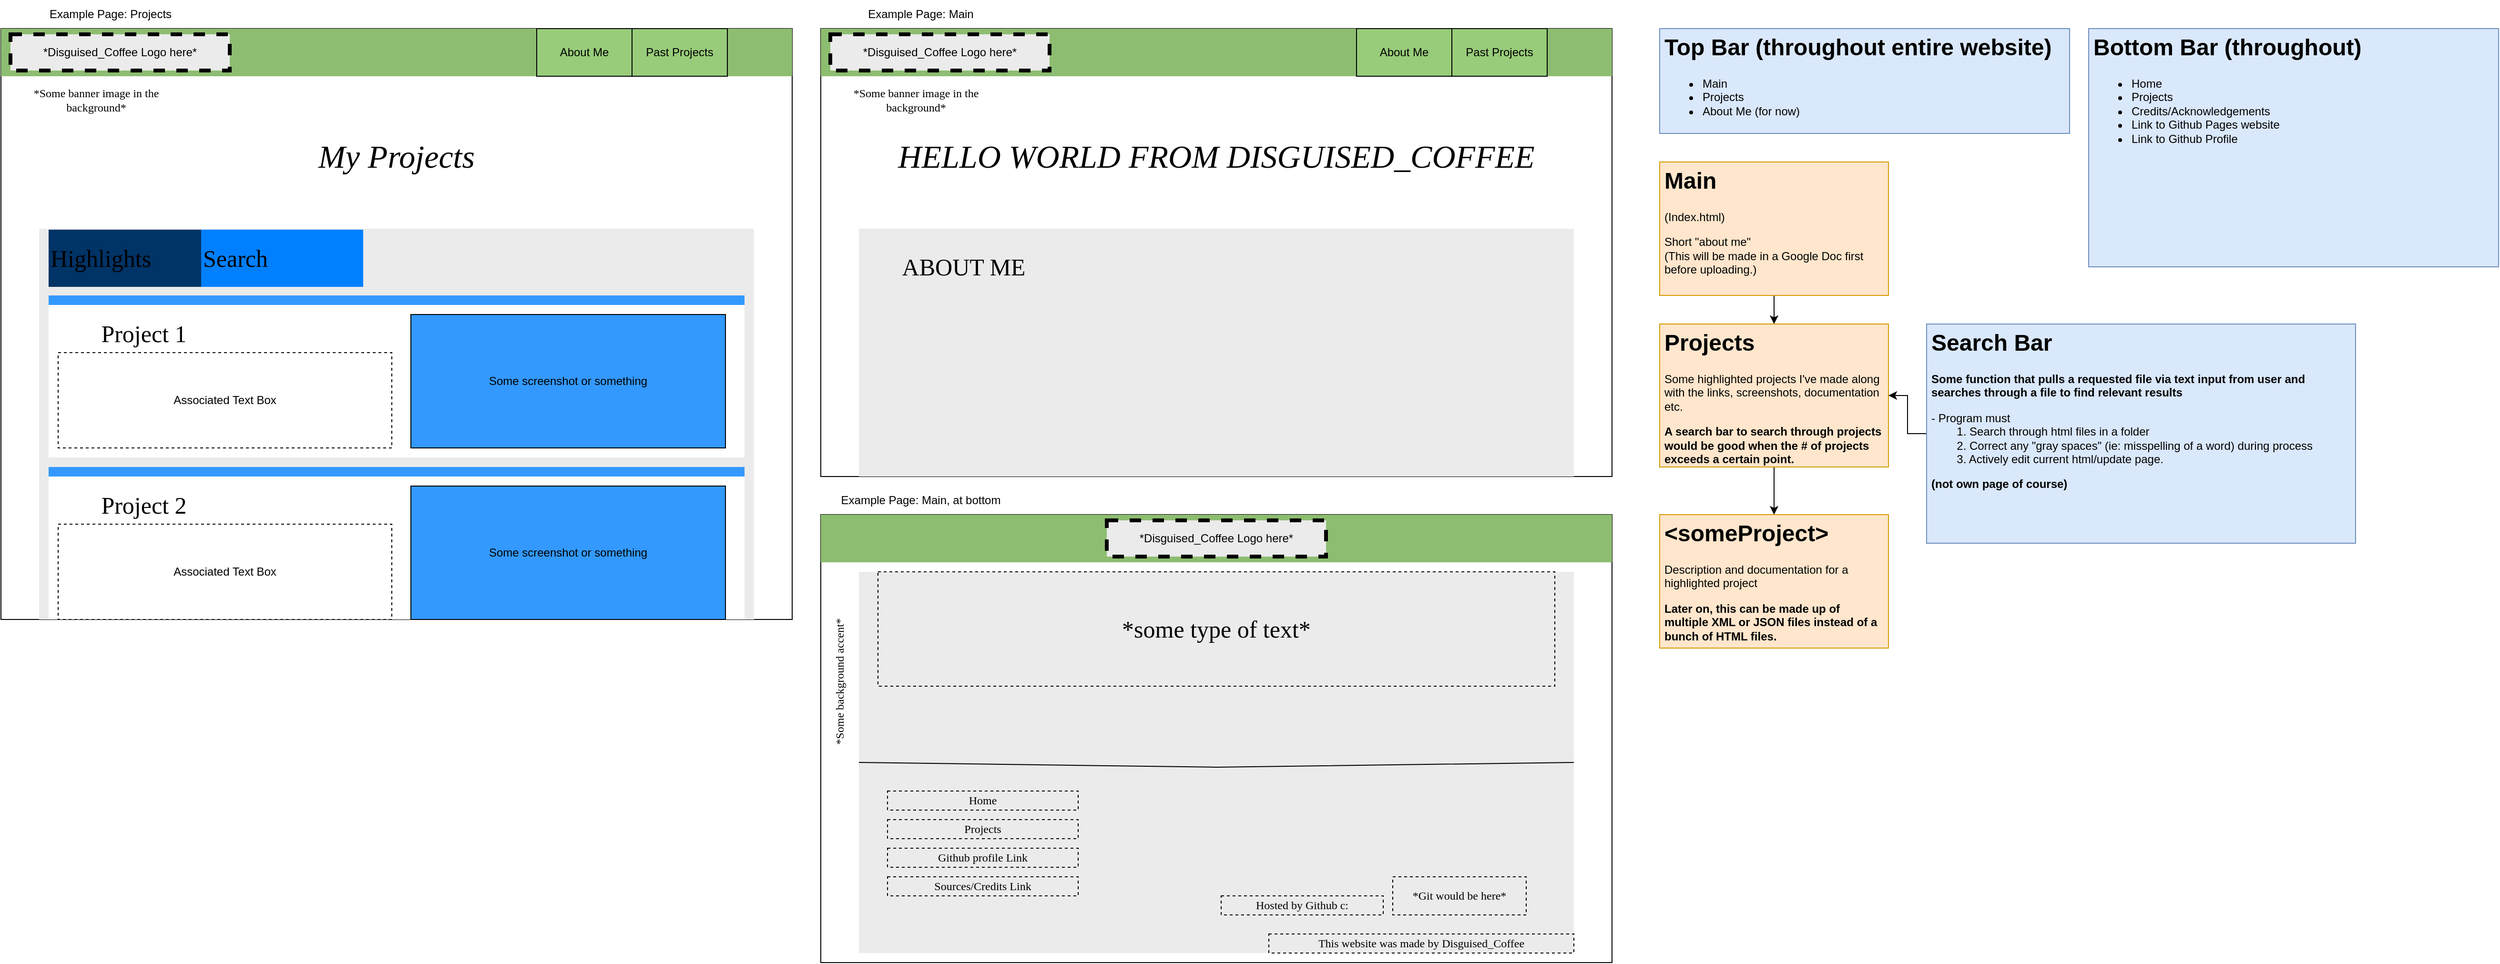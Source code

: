 <mxfile version="20.0.4" type="device"><diagram id="WnqfSB484OQzPaE6BIPi" name="Page-1"><mxGraphModel dx="2550" dy="433" grid="1" gridSize="10" guides="1" tooltips="1" connect="1" arrows="1" fold="1" page="1" pageScale="1" pageWidth="850" pageHeight="1100" math="0" shadow="0"><root><mxCell id="0"/><mxCell id="1" parent="0"/><mxCell id="F6RqxZbX6CIhG7JvjgsZ-3" style="edgeStyle=orthogonalEdgeStyle;rounded=0;orthogonalLoop=1;jettySize=auto;html=1;exitX=0.5;exitY=1;exitDx=0;exitDy=0;entryX=0.5;entryY=0;entryDx=0;entryDy=0;" parent="1" source="GCm6QlJrfsf-huN6kdsp-1" target="GCm6QlJrfsf-huN6kdsp-2" edge="1"><mxGeometry relative="1" as="geometry"/></mxCell><mxCell id="GCm6QlJrfsf-huN6kdsp-1" value="&lt;h1&gt;Main&lt;/h1&gt;&lt;p&gt;(Index.html)&lt;br&gt;&lt;/p&gt;&lt;p&gt;Short &quot;about me&quot;&lt;br&gt;(This will be made in a Google Doc first before uploading.)&lt;/p&gt;" style="text;html=1;strokeColor=#d79b00;fillColor=#ffe6cc;spacing=5;spacingTop=-20;whiteSpace=wrap;overflow=hidden;rounded=0;" parent="1" vertex="1"><mxGeometry x="50" y="180" width="240" height="140" as="geometry"/></mxCell><mxCell id="F6RqxZbX6CIhG7JvjgsZ-4" style="edgeStyle=orthogonalEdgeStyle;rounded=0;orthogonalLoop=1;jettySize=auto;html=1;exitX=0.5;exitY=1;exitDx=0;exitDy=0;" parent="1" source="GCm6QlJrfsf-huN6kdsp-2" target="F6RqxZbX6CIhG7JvjgsZ-2" edge="1"><mxGeometry relative="1" as="geometry"/></mxCell><mxCell id="GCm6QlJrfsf-huN6kdsp-2" value="&lt;h1&gt;Projects&lt;/h1&gt;&lt;p&gt;Some highlighted projects I've made along with the links, screenshots, documentation etc.&lt;/p&gt;&lt;p&gt;&lt;b&gt;A search bar to search through projects would be good when the # of projects exceeds a certain point.&lt;/b&gt;&lt;/p&gt;&lt;p&gt;&lt;br&gt;&lt;/p&gt;" style="text;html=1;strokeColor=#d79b00;fillColor=#ffe6cc;spacing=5;spacingTop=-20;whiteSpace=wrap;overflow=hidden;rounded=0;" parent="1" vertex="1"><mxGeometry x="50" y="350" width="240" height="150" as="geometry"/></mxCell><mxCell id="F6RqxZbX6CIhG7JvjgsZ-1" value="&lt;h1&gt;Top Bar (throughout entire website)&lt;/h1&gt;&lt;p&gt;&lt;/p&gt;&lt;ul&gt;&lt;li&gt;Main&lt;/li&gt;&lt;li&gt;Projects&lt;/li&gt;&lt;li&gt;About Me (for now)&lt;/li&gt;&lt;/ul&gt;&lt;p&gt;&lt;/p&gt;" style="text;html=1;strokeColor=#6c8ebf;fillColor=#dae8fc;spacing=5;spacingTop=-20;whiteSpace=wrap;overflow=hidden;rounded=0;" parent="1" vertex="1"><mxGeometry x="50" y="40" width="430" height="110" as="geometry"/></mxCell><mxCell id="F6RqxZbX6CIhG7JvjgsZ-2" value="&lt;h1&gt;&amp;lt;someProject&amp;gt;&lt;/h1&gt;&lt;p&gt;Description and documentation for a highlighted project&lt;/p&gt;&lt;p&gt;&lt;b&gt;Later on, this can be made up of multiple XML or JSON files instead of a bunch of HTML files.&lt;/b&gt;&lt;/p&gt;" style="text;html=1;strokeColor=#d79b00;fillColor=#ffe6cc;spacing=5;spacingTop=-20;whiteSpace=wrap;overflow=hidden;rounded=0;" parent="1" vertex="1"><mxGeometry x="50" y="550" width="240" height="140" as="geometry"/></mxCell><mxCell id="F6RqxZbX6CIhG7JvjgsZ-6" value="" style="rounded=0;whiteSpace=wrap;html=1;" parent="1" vertex="1"><mxGeometry x="-830" y="40" width="830" height="470" as="geometry"/></mxCell><mxCell id="F6RqxZbX6CIhG7JvjgsZ-7" value="Example Page: Main" style="text;html=1;strokeColor=none;fillColor=none;align=center;verticalAlign=middle;whiteSpace=wrap;rounded=0;" parent="1" vertex="1"><mxGeometry x="-820" y="10" width="190" height="30" as="geometry"/></mxCell><mxCell id="F6RqxZbX6CIhG7JvjgsZ-8" value="" style="rounded=0;whiteSpace=wrap;html=1;fillColor=#8DBD71;strokeColor=none;" parent="1" vertex="1"><mxGeometry x="-830" y="40" width="830" height="50" as="geometry"/></mxCell><mxCell id="F6RqxZbX6CIhG7JvjgsZ-9" value="*Disguised_Coffee Logo here*" style="rounded=0;whiteSpace=wrap;html=1;fillColor=#EBEBEB;dashed=1;strokeWidth=4;" parent="1" vertex="1"><mxGeometry x="-820" y="46" width="230" height="38" as="geometry"/></mxCell><mxCell id="F6RqxZbX6CIhG7JvjgsZ-10" value="About Me" style="rounded=0;whiteSpace=wrap;html=1;fillColor=#98CC7A;strokeColor=default;" parent="1" vertex="1"><mxGeometry x="-268" y="40" width="100" height="50" as="geometry"/></mxCell><mxCell id="F6RqxZbX6CIhG7JvjgsZ-11" value="Past Projects" style="rounded=0;whiteSpace=wrap;html=1;fillColor=#98CC7A;strokeColor=default;" parent="1" vertex="1"><mxGeometry x="-168" y="40" width="100" height="50" as="geometry"/></mxCell><mxCell id="F6RqxZbX6CIhG7JvjgsZ-13" value="" style="rounded=0;whiteSpace=wrap;html=1;dashed=1;strokeColor=none;strokeWidth=4;fillColor=#EBEBEB;" parent="1" vertex="1"><mxGeometry x="-790" y="250" width="750" height="260" as="geometry"/></mxCell><mxCell id="F6RqxZbX6CIhG7JvjgsZ-14" value="&lt;h1&gt;&lt;font size=&quot;1&quot; style=&quot;font-weight: normal;&quot; face=&quot;Verdana&quot;&gt;&lt;i style=&quot;font-size: 34px;&quot;&gt;HELLO WORLD FROM DISGUISED_COFFEE&lt;/i&gt;&lt;/font&gt;&lt;/h1&gt;" style="text;html=1;strokeColor=none;fillColor=none;align=center;verticalAlign=middle;whiteSpace=wrap;rounded=0;dashed=1;" parent="1" vertex="1"><mxGeometry x="-805" y="140" width="780" height="70" as="geometry"/></mxCell><mxCell id="F6RqxZbX6CIhG7JvjgsZ-15" value="*Some banner image in the background*" style="text;html=1;strokeColor=none;fillColor=none;align=center;verticalAlign=middle;whiteSpace=wrap;rounded=0;dashed=1;fontFamily=Tahoma;" parent="1" vertex="1"><mxGeometry x="-810" y="100" width="160" height="30" as="geometry"/></mxCell><mxCell id="F6RqxZbX6CIhG7JvjgsZ-16" value="&lt;font style=&quot;font-size: 25px;&quot;&gt;ABOUT ME&lt;/font&gt;" style="text;html=1;strokeColor=none;fillColor=none;align=center;verticalAlign=middle;whiteSpace=wrap;rounded=0;dashed=1;fontFamily=Verdana;" parent="1" vertex="1"><mxGeometry x="-780" y="260" width="200" height="60" as="geometry"/></mxCell><mxCell id="F6RqxZbX6CIhG7JvjgsZ-17" value="" style="rounded=0;whiteSpace=wrap;html=1;" parent="1" vertex="1"><mxGeometry x="-830" y="550" width="830" height="470" as="geometry"/></mxCell><mxCell id="F6RqxZbX6CIhG7JvjgsZ-18" value="Example Page: Main, at bottom" style="text;html=1;strokeColor=none;fillColor=none;align=center;verticalAlign=middle;whiteSpace=wrap;rounded=0;" parent="1" vertex="1"><mxGeometry x="-820" y="520" width="190" height="30" as="geometry"/></mxCell><mxCell id="F6RqxZbX6CIhG7JvjgsZ-19" value="" style="rounded=0;whiteSpace=wrap;html=1;fillColor=#8DBD71;strokeColor=none;" parent="1" vertex="1"><mxGeometry x="-830" y="550" width="830" height="50" as="geometry"/></mxCell><mxCell id="F6RqxZbX6CIhG7JvjgsZ-20" value="*Disguised_Coffee Logo here*" style="rounded=0;whiteSpace=wrap;html=1;fillColor=#EBEBEB;dashed=1;strokeWidth=4;" parent="1" vertex="1"><mxGeometry x="-530" y="556" width="230" height="38" as="geometry"/></mxCell><mxCell id="F6RqxZbX6CIhG7JvjgsZ-23" value="" style="rounded=0;whiteSpace=wrap;html=1;dashed=1;strokeColor=none;strokeWidth=4;fillColor=#EBEBEB;" parent="1" vertex="1"><mxGeometry x="-790" y="610" width="750" height="400" as="geometry"/></mxCell><mxCell id="F6RqxZbX6CIhG7JvjgsZ-25" value="*Some background accent*" style="text;html=1;strokeColor=none;fillColor=none;align=center;verticalAlign=middle;whiteSpace=wrap;rounded=0;dashed=1;fontFamily=Tahoma;rotation=-90;" parent="1" vertex="1"><mxGeometry x="-890" y="710" width="160" height="30" as="geometry"/></mxCell><mxCell id="F6RqxZbX6CIhG7JvjgsZ-26" value="&lt;span style=&quot;font-size: 25px;&quot;&gt;*some type of text*&lt;/span&gt;" style="text;html=1;strokeColor=default;fillColor=none;align=center;verticalAlign=middle;whiteSpace=wrap;rounded=0;dashed=1;fontFamily=Verdana;" parent="1" vertex="1"><mxGeometry x="-770" y="610" width="710" height="120" as="geometry"/></mxCell><mxCell id="F6RqxZbX6CIhG7JvjgsZ-36" value="Sources/Credits Link" style="text;html=1;strokeColor=default;fillColor=none;align=center;verticalAlign=middle;whiteSpace=wrap;rounded=0;dashed=1;fontFamily=Verdana;" parent="1" vertex="1"><mxGeometry x="-760" y="930" width="200" height="20" as="geometry"/></mxCell><mxCell id="F6RqxZbX6CIhG7JvjgsZ-37" value="Github profile Link" style="text;html=1;strokeColor=default;fillColor=none;align=center;verticalAlign=middle;whiteSpace=wrap;rounded=0;dashed=1;fontFamily=Verdana;" parent="1" vertex="1"><mxGeometry x="-760" y="900" width="200" height="20" as="geometry"/></mxCell><mxCell id="F6RqxZbX6CIhG7JvjgsZ-39" value="" style="endArrow=none;html=1;rounded=0;fontFamily=Verdana;fontSize=14;exitX=0;exitY=0.5;exitDx=0;exitDy=0;entryX=1;entryY=0.5;entryDx=0;entryDy=0;" parent="1" source="F6RqxZbX6CIhG7JvjgsZ-23" target="F6RqxZbX6CIhG7JvjgsZ-23" edge="1"><mxGeometry width="50" height="50" relative="1" as="geometry"><mxPoint x="-450" y="890" as="sourcePoint"/><mxPoint x="-400" y="840" as="targetPoint"/><Array as="points"><mxPoint x="-415" y="815"/></Array></mxGeometry></mxCell><mxCell id="F6RqxZbX6CIhG7JvjgsZ-42" value="Hosted by Github c:" style="text;html=1;strokeColor=default;fillColor=none;align=center;verticalAlign=middle;whiteSpace=wrap;rounded=0;dashed=1;fontFamily=Verdana;" parent="1" vertex="1"><mxGeometry x="-410" y="950" width="170" height="20" as="geometry"/></mxCell><mxCell id="F6RqxZbX6CIhG7JvjgsZ-43" value="This website was made by Disguised_Coffee" style="text;html=1;strokeColor=default;fillColor=none;align=center;verticalAlign=middle;whiteSpace=wrap;rounded=0;dashed=1;fontFamily=Verdana;" parent="1" vertex="1"><mxGeometry x="-360" y="990" width="320" height="20" as="geometry"/></mxCell><mxCell id="F6RqxZbX6CIhG7JvjgsZ-44" value="*Git would be here*" style="text;html=1;strokeColor=default;fillColor=none;align=center;verticalAlign=middle;whiteSpace=wrap;rounded=0;dashed=1;fontFamily=Verdana;" parent="1" vertex="1"><mxGeometry x="-230" y="930" width="140" height="40" as="geometry"/></mxCell><mxCell id="_ho8cfQfeOJlB70ZZE2m-1" value="&lt;h1&gt;Bottom Bar (throughout)&lt;/h1&gt;&lt;p&gt;&lt;/p&gt;&lt;ul&gt;&lt;li&gt;Home&lt;/li&gt;&lt;li&gt;Projects&lt;/li&gt;&lt;li&gt;Credits/Acknowledgements&lt;/li&gt;&lt;li&gt;Link to Github Pages website&lt;/li&gt;&lt;li&gt;Link to Github Profile&lt;/li&gt;&lt;/ul&gt;&lt;p&gt;&lt;/p&gt;" style="text;html=1;strokeColor=#6c8ebf;fillColor=#dae8fc;spacing=5;spacingTop=-20;whiteSpace=wrap;overflow=hidden;rounded=0;" parent="1" vertex="1"><mxGeometry x="500" y="40" width="430" height="250" as="geometry"/></mxCell><mxCell id="_ho8cfQfeOJlB70ZZE2m-2" value="Home" style="text;html=1;strokeColor=default;fillColor=none;align=center;verticalAlign=middle;whiteSpace=wrap;rounded=0;dashed=1;fontFamily=Verdana;" parent="1" vertex="1"><mxGeometry x="-760" y="840" width="200" height="20" as="geometry"/></mxCell><mxCell id="_ho8cfQfeOJlB70ZZE2m-4" value="Projects" style="text;html=1;strokeColor=default;fillColor=none;align=center;verticalAlign=middle;whiteSpace=wrap;rounded=0;dashed=1;fontFamily=Verdana;" parent="1" vertex="1"><mxGeometry x="-760" y="870" width="200" height="20" as="geometry"/></mxCell><mxCell id="StL8XlICE2phU0DhjHmK-2" style="edgeStyle=orthogonalEdgeStyle;rounded=0;orthogonalLoop=1;jettySize=auto;html=1;exitX=0;exitY=0.5;exitDx=0;exitDy=0;entryX=1;entryY=0.5;entryDx=0;entryDy=0;" edge="1" parent="1" source="StL8XlICE2phU0DhjHmK-1" target="GCm6QlJrfsf-huN6kdsp-2"><mxGeometry relative="1" as="geometry"/></mxCell><mxCell id="StL8XlICE2phU0DhjHmK-1" value="&lt;h1&gt;Search Bar&lt;/h1&gt;&lt;p&gt;&lt;b&gt;Some function that pulls a requested file via text input from user and searches through a file to find relevant results&lt;/b&gt;&lt;/p&gt;&lt;p&gt;- Program must&lt;br&gt;&lt;span style=&quot;white-space: pre;&quot;&gt;&#9;&lt;/span&gt;1. Search through html files in a folder&lt;br&gt;&lt;span style=&quot;white-space: pre;&quot;&gt;&#9;&lt;/span&gt;2. Correct any &quot;gray spaces&quot; (ie: misspelling of a word) during process&lt;br&gt;&lt;span style=&quot;white-space: pre;&quot;&gt;&#9;&lt;/span&gt;3. Actively edit current html/update page.&lt;br&gt;&lt;/p&gt;&lt;p&gt;&lt;b&gt;(not own page of course)&lt;/b&gt;&lt;/p&gt;&lt;p&gt;&lt;b&gt;&lt;br&gt;&lt;/b&gt;&lt;/p&gt;" style="text;html=1;strokeColor=#6c8ebf;fillColor=#dae8fc;spacing=5;spacingTop=-20;whiteSpace=wrap;overflow=hidden;rounded=0;" vertex="1" parent="1"><mxGeometry x="330" y="350" width="450" height="230" as="geometry"/></mxCell><mxCell id="StL8XlICE2phU0DhjHmK-25" value="" style="rounded=0;whiteSpace=wrap;html=1;" vertex="1" parent="1"><mxGeometry x="-1690" y="40" width="830" height="620" as="geometry"/></mxCell><mxCell id="StL8XlICE2phU0DhjHmK-26" value="" style="rounded=0;whiteSpace=wrap;html=1;fillColor=#8DBD71;strokeColor=none;" vertex="1" parent="1"><mxGeometry x="-1690" y="40" width="830" height="50" as="geometry"/></mxCell><mxCell id="StL8XlICE2phU0DhjHmK-27" value="*Disguised_Coffee Logo here*" style="rounded=0;whiteSpace=wrap;html=1;fillColor=#EBEBEB;dashed=1;strokeWidth=4;" vertex="1" parent="1"><mxGeometry x="-1680" y="46" width="230" height="38" as="geometry"/></mxCell><mxCell id="StL8XlICE2phU0DhjHmK-28" value="About Me" style="rounded=0;whiteSpace=wrap;html=1;fillColor=#98CC7A;strokeColor=default;" vertex="1" parent="1"><mxGeometry x="-1128" y="40" width="100" height="50" as="geometry"/></mxCell><mxCell id="StL8XlICE2phU0DhjHmK-29" value="Past Projects" style="rounded=0;whiteSpace=wrap;html=1;fillColor=#98CC7A;strokeColor=default;" vertex="1" parent="1"><mxGeometry x="-1028" y="40" width="100" height="50" as="geometry"/></mxCell><mxCell id="StL8XlICE2phU0DhjHmK-30" value="" style="rounded=0;whiteSpace=wrap;html=1;dashed=1;strokeColor=none;strokeWidth=4;fillColor=#EBEBEB;" vertex="1" parent="1"><mxGeometry x="-1650" y="250" width="750" height="410" as="geometry"/></mxCell><mxCell id="StL8XlICE2phU0DhjHmK-31" value="&lt;h1&gt;&lt;font size=&quot;1&quot; style=&quot;font-weight: normal;&quot; face=&quot;Verdana&quot;&gt;&lt;i style=&quot;font-size: 34px;&quot;&gt;My Projects&lt;/i&gt;&lt;/font&gt;&lt;/h1&gt;" style="text;html=1;strokeColor=none;fillColor=none;align=center;verticalAlign=middle;whiteSpace=wrap;rounded=0;dashed=1;" vertex="1" parent="1"><mxGeometry x="-1665" y="140" width="780" height="70" as="geometry"/></mxCell><mxCell id="StL8XlICE2phU0DhjHmK-32" value="*Some banner image in the background*" style="text;html=1;strokeColor=none;fillColor=none;align=center;verticalAlign=middle;whiteSpace=wrap;rounded=0;dashed=1;fontFamily=Tahoma;" vertex="1" parent="1"><mxGeometry x="-1670" y="100" width="160" height="30" as="geometry"/></mxCell><mxCell id="StL8XlICE2phU0DhjHmK-33" value="&lt;span style=&quot;font-size: 25px;&quot;&gt;Highlights&lt;/span&gt;" style="text;html=1;strokeColor=none;fillColor=#003366;align=left;verticalAlign=middle;whiteSpace=wrap;rounded=0;dashed=1;fontFamily=Verdana;" vertex="1" parent="1"><mxGeometry x="-1640" y="251" width="200" height="60" as="geometry"/></mxCell><mxCell id="StL8XlICE2phU0DhjHmK-34" value="Example Page: Projects" style="text;html=1;strokeColor=none;fillColor=none;align=center;verticalAlign=middle;whiteSpace=wrap;rounded=0;" vertex="1" parent="1"><mxGeometry x="-1670" y="10" width="190" height="30" as="geometry"/></mxCell><mxCell id="StL8XlICE2phU0DhjHmK-36" value="" style="rounded=0;whiteSpace=wrap;html=1;dashed=1;strokeWidth=4;strokeColor=none;" vertex="1" parent="1"><mxGeometry x="-1640" y="321" width="730" height="169" as="geometry"/></mxCell><mxCell id="StL8XlICE2phU0DhjHmK-35" value="" style="rounded=0;whiteSpace=wrap;html=1;dashed=1;strokeColor=none;strokeWidth=4;fillColor=#3399FF;" vertex="1" parent="1"><mxGeometry x="-1640" y="320" width="730" height="10" as="geometry"/></mxCell><mxCell id="StL8XlICE2phU0DhjHmK-37" value="&lt;span style=&quot;font-size: 25px;&quot;&gt;Project 1&lt;/span&gt;" style="text;html=1;strokeColor=none;fillColor=none;align=center;verticalAlign=middle;whiteSpace=wrap;rounded=0;dashed=1;fontFamily=Verdana;" vertex="1" parent="1"><mxGeometry x="-1640" y="330" width="200" height="60" as="geometry"/></mxCell><mxCell id="StL8XlICE2phU0DhjHmK-38" value="" style="rounded=0;whiteSpace=wrap;html=1;dashed=1;strokeWidth=4;strokeColor=none;" vertex="1" parent="1"><mxGeometry x="-1640" y="501" width="730" height="159" as="geometry"/></mxCell><mxCell id="StL8XlICE2phU0DhjHmK-39" value="" style="rounded=0;whiteSpace=wrap;html=1;dashed=1;strokeColor=none;strokeWidth=4;fillColor=#3399FF;" vertex="1" parent="1"><mxGeometry x="-1640" y="500" width="730" height="10" as="geometry"/></mxCell><mxCell id="StL8XlICE2phU0DhjHmK-40" value="&lt;span style=&quot;font-size: 25px;&quot;&gt;Project 2&lt;/span&gt;" style="text;html=1;strokeColor=none;fillColor=none;align=center;verticalAlign=middle;whiteSpace=wrap;rounded=0;dashed=1;fontFamily=Verdana;" vertex="1" parent="1"><mxGeometry x="-1640" y="510" width="200" height="60" as="geometry"/></mxCell><mxCell id="StL8XlICE2phU0DhjHmK-41" value="Some screenshot or something" style="rounded=0;whiteSpace=wrap;html=1;fillColor=#3399FF;" vertex="1" parent="1"><mxGeometry x="-1260" y="340" width="330" height="140" as="geometry"/></mxCell><mxCell id="StL8XlICE2phU0DhjHmK-42" value="Associated Text Box" style="text;html=1;strokeColor=default;fillColor=none;align=center;verticalAlign=middle;whiteSpace=wrap;rounded=0;dashed=1;" vertex="1" parent="1"><mxGeometry x="-1630" y="380" width="350" height="100" as="geometry"/></mxCell><mxCell id="StL8XlICE2phU0DhjHmK-43" value="Some screenshot or something" style="rounded=0;whiteSpace=wrap;html=1;fillColor=#3399FF;" vertex="1" parent="1"><mxGeometry x="-1260" y="520" width="330" height="140" as="geometry"/></mxCell><mxCell id="StL8XlICE2phU0DhjHmK-44" value="Associated Text Box" style="text;html=1;strokeColor=default;fillColor=none;align=center;verticalAlign=middle;whiteSpace=wrap;rounded=0;dashed=1;" vertex="1" parent="1"><mxGeometry x="-1630" y="560" width="350" height="100" as="geometry"/></mxCell><mxCell id="StL8XlICE2phU0DhjHmK-45" value="&lt;span style=&quot;font-size: 25px;&quot;&gt;Search&lt;/span&gt;" style="text;html=1;strokeColor=none;fillColor=#007FFF;align=left;verticalAlign=middle;whiteSpace=wrap;rounded=0;dashed=1;fontFamily=Verdana;" vertex="1" parent="1"><mxGeometry x="-1480" y="251" width="170" height="60" as="geometry"/></mxCell></root></mxGraphModel></diagram></mxfile>